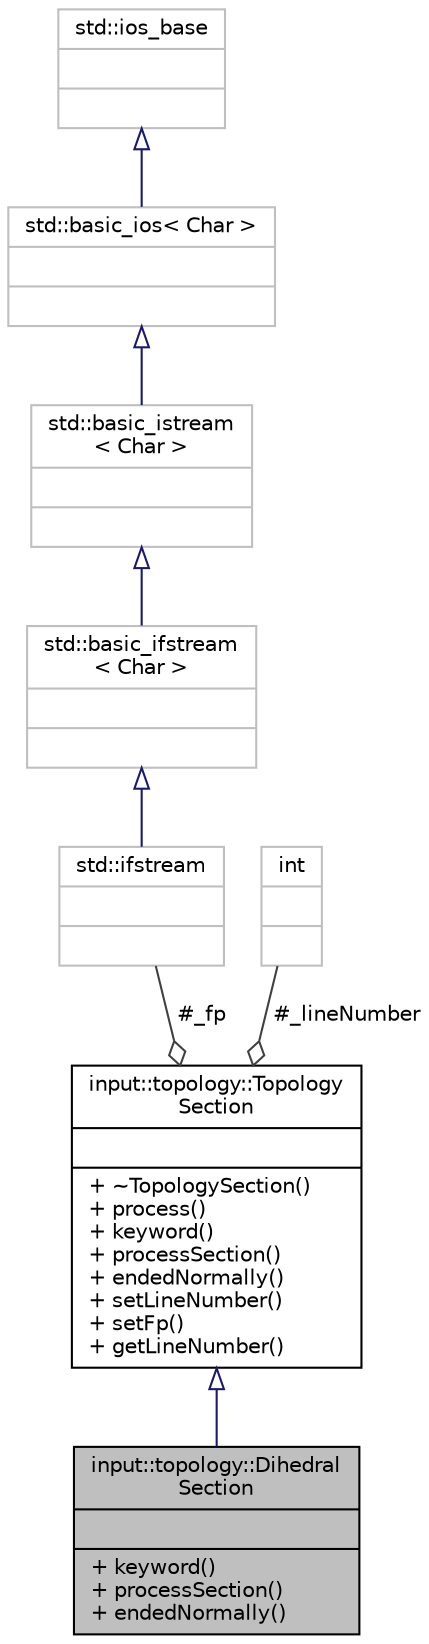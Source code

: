 digraph "input::topology::DihedralSection"
{
 // LATEX_PDF_SIZE
  edge [fontname="Helvetica",fontsize="10",labelfontname="Helvetica",labelfontsize="10"];
  node [fontname="Helvetica",fontsize="10",shape=record];
  Node1 [label="{input::topology::Dihedral\lSection\n||+ keyword()\l+ processSection()\l+ endedNormally()\l}",height=0.2,width=0.4,color="black", fillcolor="grey75", style="filled", fontcolor="black",tooltip="reads dihedral section of topology file"];
  Node2 -> Node1 [dir="back",color="midnightblue",fontsize="10",style="solid",arrowtail="onormal",fontname="Helvetica"];
  Node2 [label="{input::topology::Topology\lSection\n||+ ~TopologySection()\l+ process()\l+ keyword()\l+ processSection()\l+ endedNormally()\l+ setLineNumber()\l+ setFp()\l+ getLineNumber()\l}",height=0.2,width=0.4,color="black", fillcolor="white", style="filled",URL="$classinput_1_1topology_1_1TopologySection.html",tooltip="base class for reading topology file sections"];
  Node3 -> Node2 [color="grey25",fontsize="10",style="solid",label=" #_fp" ,arrowhead="odiamond",fontname="Helvetica"];
  Node3 [label="{std::ifstream\n||}",height=0.2,width=0.4,color="grey75", fillcolor="white", style="filled",tooltip=" "];
  Node4 -> Node3 [dir="back",color="midnightblue",fontsize="10",style="solid",arrowtail="onormal",fontname="Helvetica"];
  Node4 [label="{std::basic_ifstream\l\< Char \>\n||}",height=0.2,width=0.4,color="grey75", fillcolor="white", style="filled",tooltip=" "];
  Node5 -> Node4 [dir="back",color="midnightblue",fontsize="10",style="solid",arrowtail="onormal",fontname="Helvetica"];
  Node5 [label="{std::basic_istream\l\< Char \>\n||}",height=0.2,width=0.4,color="grey75", fillcolor="white", style="filled",tooltip=" "];
  Node6 -> Node5 [dir="back",color="midnightblue",fontsize="10",style="solid",arrowtail="onormal",fontname="Helvetica"];
  Node6 [label="{std::basic_ios\< Char \>\n||}",height=0.2,width=0.4,color="grey75", fillcolor="white", style="filled",tooltip=" "];
  Node7 -> Node6 [dir="back",color="midnightblue",fontsize="10",style="solid",arrowtail="onormal",fontname="Helvetica"];
  Node7 [label="{std::ios_base\n||}",height=0.2,width=0.4,color="grey75", fillcolor="white", style="filled",tooltip=" "];
  Node8 -> Node2 [color="grey25",fontsize="10",style="solid",label=" #_lineNumber" ,arrowhead="odiamond",fontname="Helvetica"];
  Node8 [label="{int\n||}",height=0.2,width=0.4,color="grey75", fillcolor="white", style="filled",tooltip=" "];
}
